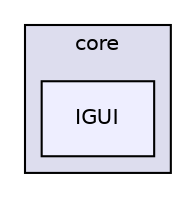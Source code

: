 digraph "F:/etc/repos/OX/src/core/IGUI" {
  compound=true
  node [ fontsize="10", fontname="Helvetica"];
  edge [ labelfontsize="10", labelfontname="Helvetica"];
  subgraph clusterdir_f4b985054fc4de7cedd74d4b3d6a239a {
    graph [ bgcolor="#ddddee", pencolor="black", label="core" fontname="Helvetica", fontsize="10", URL="dir_f4b985054fc4de7cedd74d4b3d6a239a.html"]
  dir_2508355a45bb0fe81e46be77a6e31aa7 [shape=box, label="IGUI", style="filled", fillcolor="#eeeeff", pencolor="black", URL="dir_2508355a45bb0fe81e46be77a6e31aa7.html"];
  }
}
